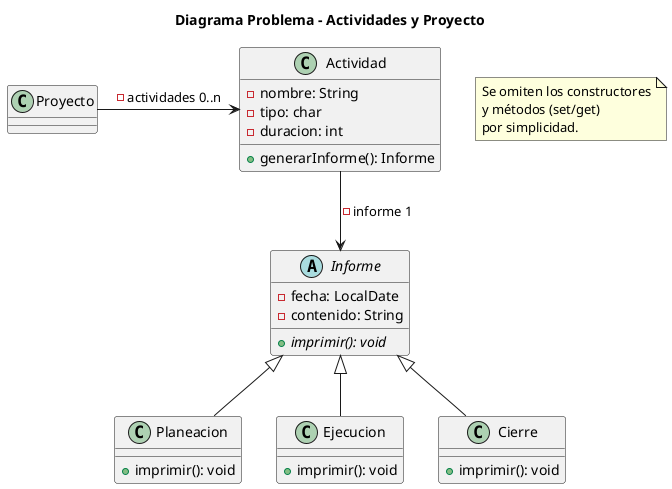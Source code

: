 @startuml

title Diagrama Problema - Actividades y Proyecto

abstract class Informe {
    - fecha: LocalDate
    - contenido: String
    {abstract} + imprimir(): void
}

class Planeacion {
    + imprimir(): void
}

class Ejecucion {
    + imprimir(): void
}

class Cierre {
    + imprimir(): void
}

class Actividad {
    - nombre: String
    - tipo: char
    - duracion: int
    + generarInforme(): Informe
}

class Proyecto {
    ' * - actividades: List<Actividad>
}

Informe <|-- Planeacion
Informe <|-- Ejecucion
Informe <|-- Cierre

Actividad --> Informe : "-informe 1"
Proyecto -> Actividad : "- actividades 0..n" 

note "Se omiten los constructores\ny métodos (set/get)\npor simplicidad." as N1
' note: 

@enduml
